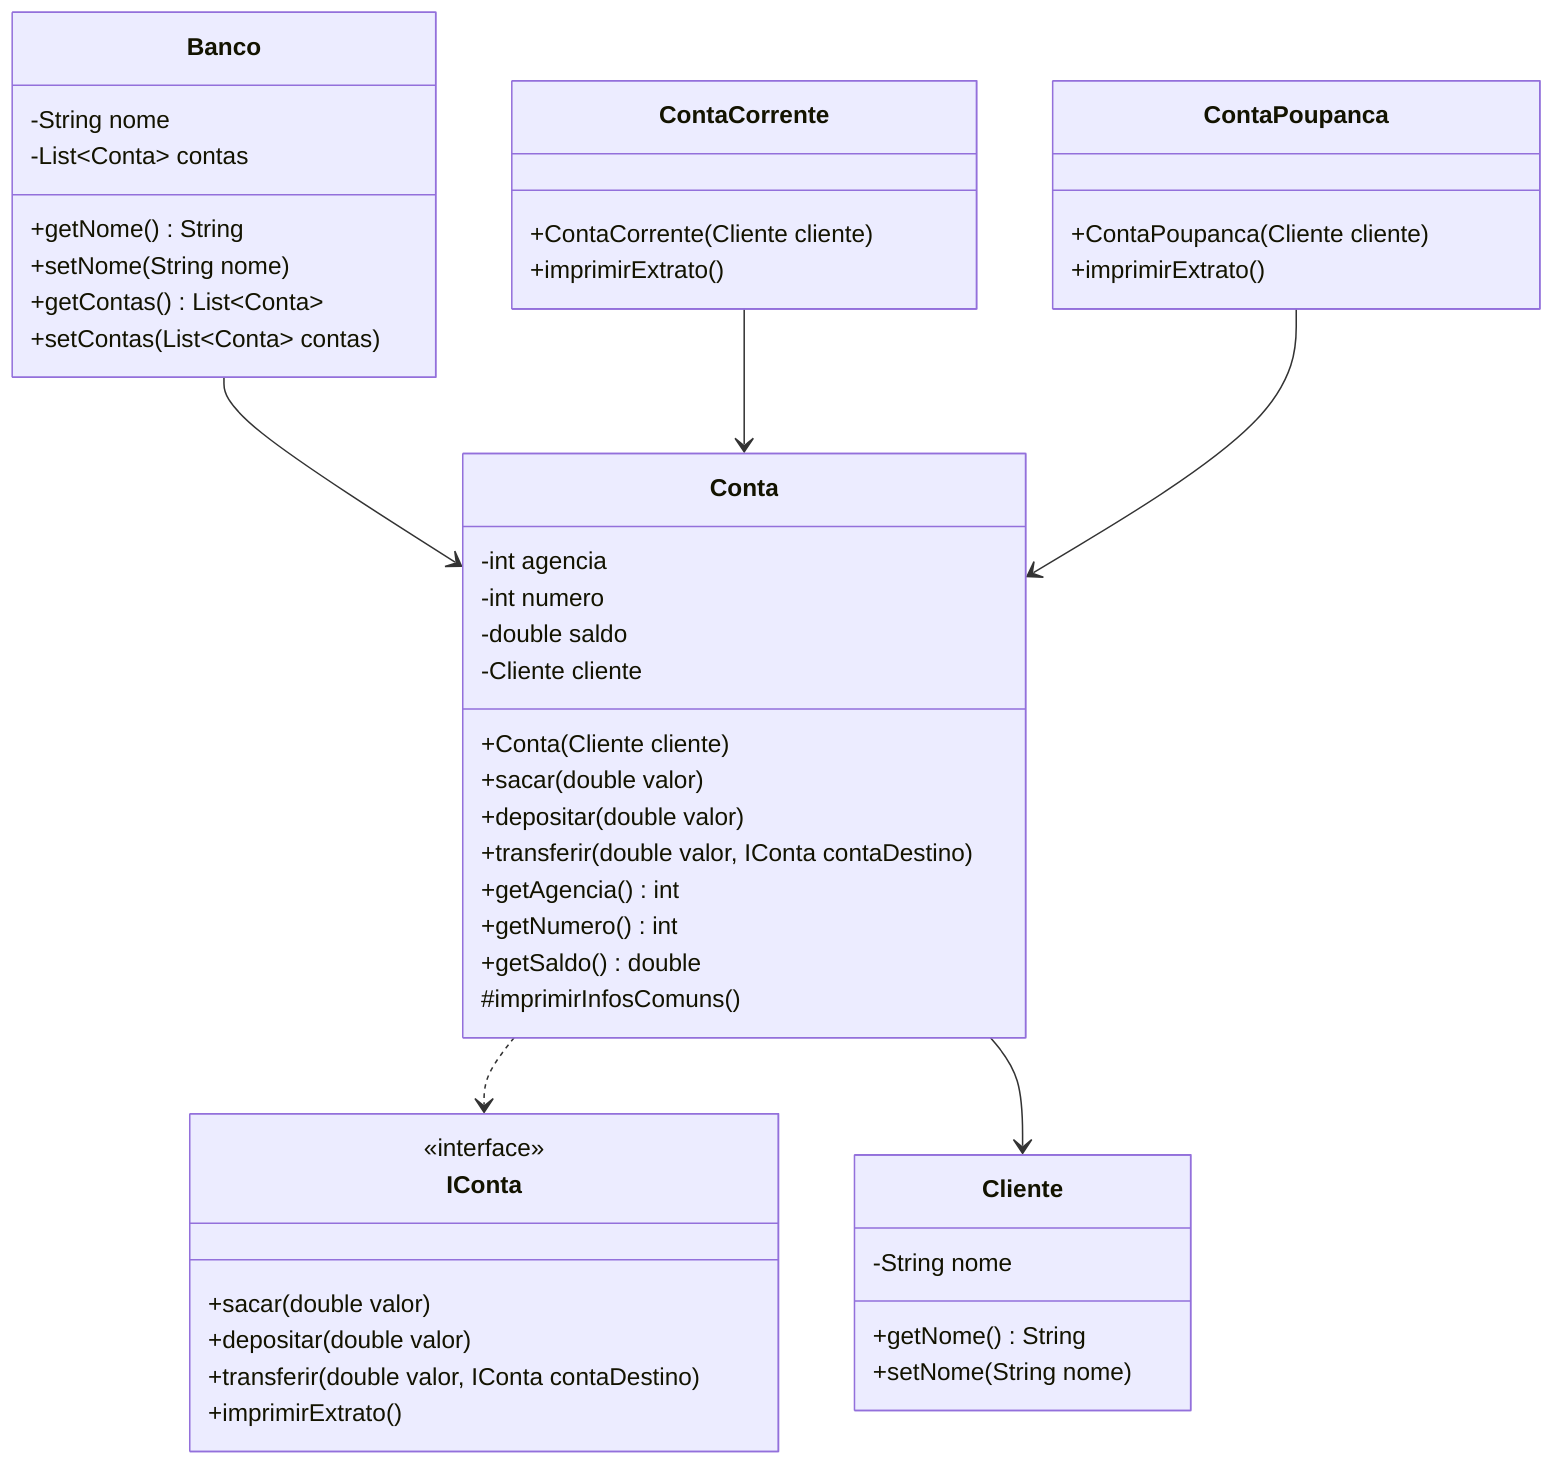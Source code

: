 classDiagram
    class Banco {
        -String nome
        -List~Conta~ contas
        +getNome() String
        +setNome(String nome)
        +getContas() List~Conta~
        +setContas(List~Conta~ contas)
    }
    
    class Cliente {
        -String nome
        +getNome() String
        +setNome(String nome)
    }
    
    class Conta {
        -int agencia
        -int numero
        -double saldo
        -Cliente cliente
        +Conta(Cliente cliente)
        +sacar(double valor)
        +depositar(double valor)
        +transferir(double valor, IConta contaDestino)
        +getAgencia() int
        +getNumero() int
        +getSaldo() double
        #imprimirInfosComuns()
    }
    
    class ContaCorrente {
        +ContaCorrente(Cliente cliente)
        +imprimirExtrato()
    }
    
    class ContaPoupanca {
        +ContaPoupanca(Cliente cliente)
        +imprimirExtrato()
    }
    
    class IConta {
        <<interface>>
        +sacar(double valor)
        +depositar(double valor)
        +transferir(double valor, IConta contaDestino)
        +imprimirExtrato()
    }
    
    Banco --> Conta
    Conta ..> IConta
    ContaCorrente --> Conta
    ContaPoupanca --> Conta
    Conta --> Cliente